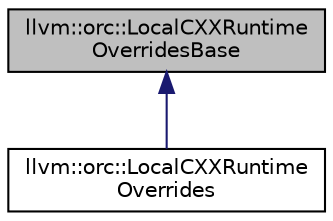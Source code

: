 digraph "llvm::orc::LocalCXXRuntimeOverridesBase"
{
 // LATEX_PDF_SIZE
  bgcolor="transparent";
  edge [fontname="Helvetica",fontsize="10",labelfontname="Helvetica",labelfontsize="10"];
  node [fontname="Helvetica",fontsize="10",shape=record];
  Node1 [label="llvm::orc::LocalCXXRuntime\lOverridesBase",height=0.2,width=0.4,color="black", fillcolor="grey75", style="filled", fontcolor="black",tooltip="Support class for static dtor execution."];
  Node1 -> Node2 [dir="back",color="midnightblue",fontsize="10",style="solid",fontname="Helvetica"];
  Node2 [label="llvm::orc::LocalCXXRuntime\lOverrides",height=0.2,width=0.4,color="black",URL="$classllvm_1_1orc_1_1LocalCXXRuntimeOverrides.html",tooltip=" "];
}
